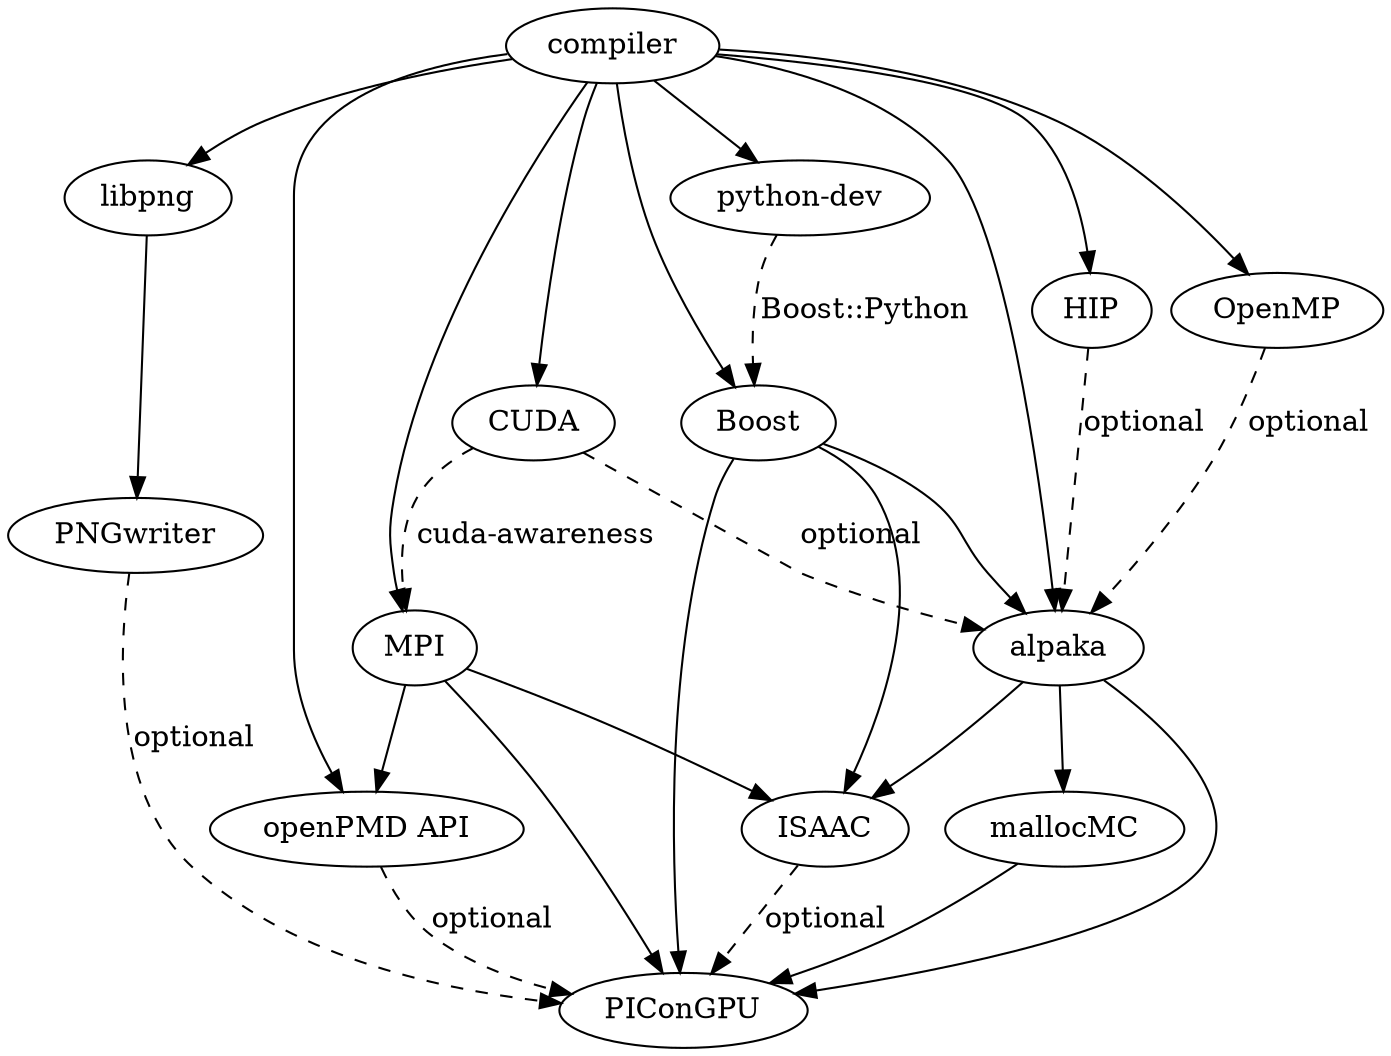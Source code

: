 /* Generate the output
 *
 * Debian: apt-get install libgraph-easy-perl
 * Command:
 *   graph-easy --input=libraryDependencies.dot --boxart > libraryDependencies.md
 *   graph-easy --input=libraryDependencies.dot --as_ascii > libraryDependencies.txt
 *   graph-easy --input=libraryDependencies.dot --svg > libraryDependencies.svg
 *   graph-easy --input=libraryDependencies.dot --png
 */

digraph PIConGPU {
    mpi [label="MPI"];
    compiler -> mpi;

    boost [label="Boost"];
    compiler -> boost;

    python [label="python-dev"];
    compiler -> python;
    python -> boost [style=dashed label="Boost::Python"];

    compiler -> libpng;
    libpng -> PNGwriter;

    compiler -> alpaka;
    boost -> alpaka;

    mallocmc [label="mallocMC"]
    alpaka -> mallocmc;

    isaac [label="ISAAC"]
    alpaka -> isaac;
    boost -> isaac;
    mpi -> isaac;

    cuda [label="CUDA"];
    compiler -> cuda;
    cuda -> alpaka [style=dashed label="optional"];
    cuda -> mpi [style=dashed label="cuda-awareness"];

    hip [label="HIP"];
    compiler -> hip;
    hip -> alpaka [style=dashed label="optional"];

    omp [label="OpenMP"];
    compiler -> omp;
    omp -> alpaka [style=dashed label="optional"];

    openpmd [label="openPMD API"];
    mpi -> openpmd;
    compiler -> openpmd;

    picongpu [label="PIConGPU"];
    alpaka -> picongpu;
    mpi -> picongpu;
    boost -> picongpu;
    mallocmc -> picongpu;
    isaac -> picongpu [style=dashed label="optional"];
    openpmd -> picongpu [style=dashed label="optional"];
    PNGwriter -> picongpu [style=dashed label="optional"];
}
